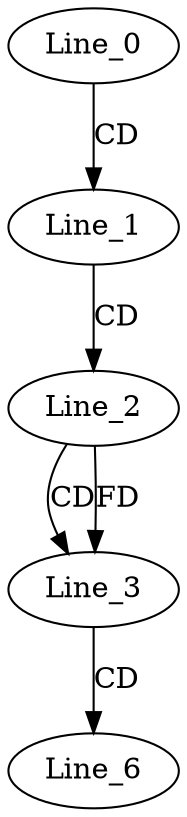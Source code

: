 digraph G {
  Line_0;
  Line_1;
  Line_2;
  Line_3;
  Line_3;
  Line_3;
  Line_6;
  Line_0 -> Line_1 [ label="CD" ];
  Line_1 -> Line_2 [ label="CD" ];
  Line_2 -> Line_3 [ label="CD" ];
  Line_2 -> Line_3 [ label="FD" ];
  Line_3 -> Line_6 [ label="CD" ];
}

